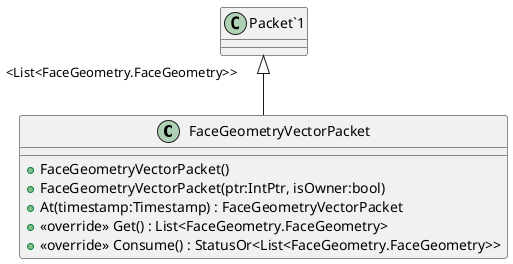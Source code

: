 @startuml
class FaceGeometryVectorPacket {
    + FaceGeometryVectorPacket()
    + FaceGeometryVectorPacket(ptr:IntPtr, isOwner:bool)
    + At(timestamp:Timestamp) : FaceGeometryVectorPacket
    + <<override>> Get() : List<FaceGeometry.FaceGeometry>
    + <<override>> Consume() : StatusOr<List<FaceGeometry.FaceGeometry>>
}
"Packet`1" "<List<FaceGeometry.FaceGeometry>>" <|-- FaceGeometryVectorPacket
@enduml
